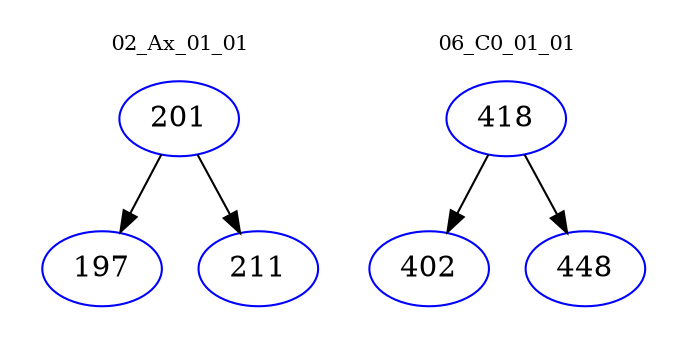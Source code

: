 digraph{
subgraph cluster_0 {
color = white
label = "02_Ax_01_01";
fontsize=10;
T0_201 [label="201", color="blue"]
T0_201 -> T0_197 [color="black"]
T0_197 [label="197", color="blue"]
T0_201 -> T0_211 [color="black"]
T0_211 [label="211", color="blue"]
}
subgraph cluster_1 {
color = white
label = "06_C0_01_01";
fontsize=10;
T1_418 [label="418", color="blue"]
T1_418 -> T1_402 [color="black"]
T1_402 [label="402", color="blue"]
T1_418 -> T1_448 [color="black"]
T1_448 [label="448", color="blue"]
}
}
